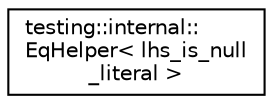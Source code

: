 digraph "Graphical Class Hierarchy"
{
  edge [fontname="Helvetica",fontsize="10",labelfontname="Helvetica",labelfontsize="10"];
  node [fontname="Helvetica",fontsize="10",shape=record];
  rankdir="LR";
  Node1 [label="testing::internal::\lEqHelper\< lhs_is_null\l_literal \>",height=0.2,width=0.4,color="black", fillcolor="white", style="filled",URL="$classtesting_1_1internal_1_1_eq_helper.html"];
}
